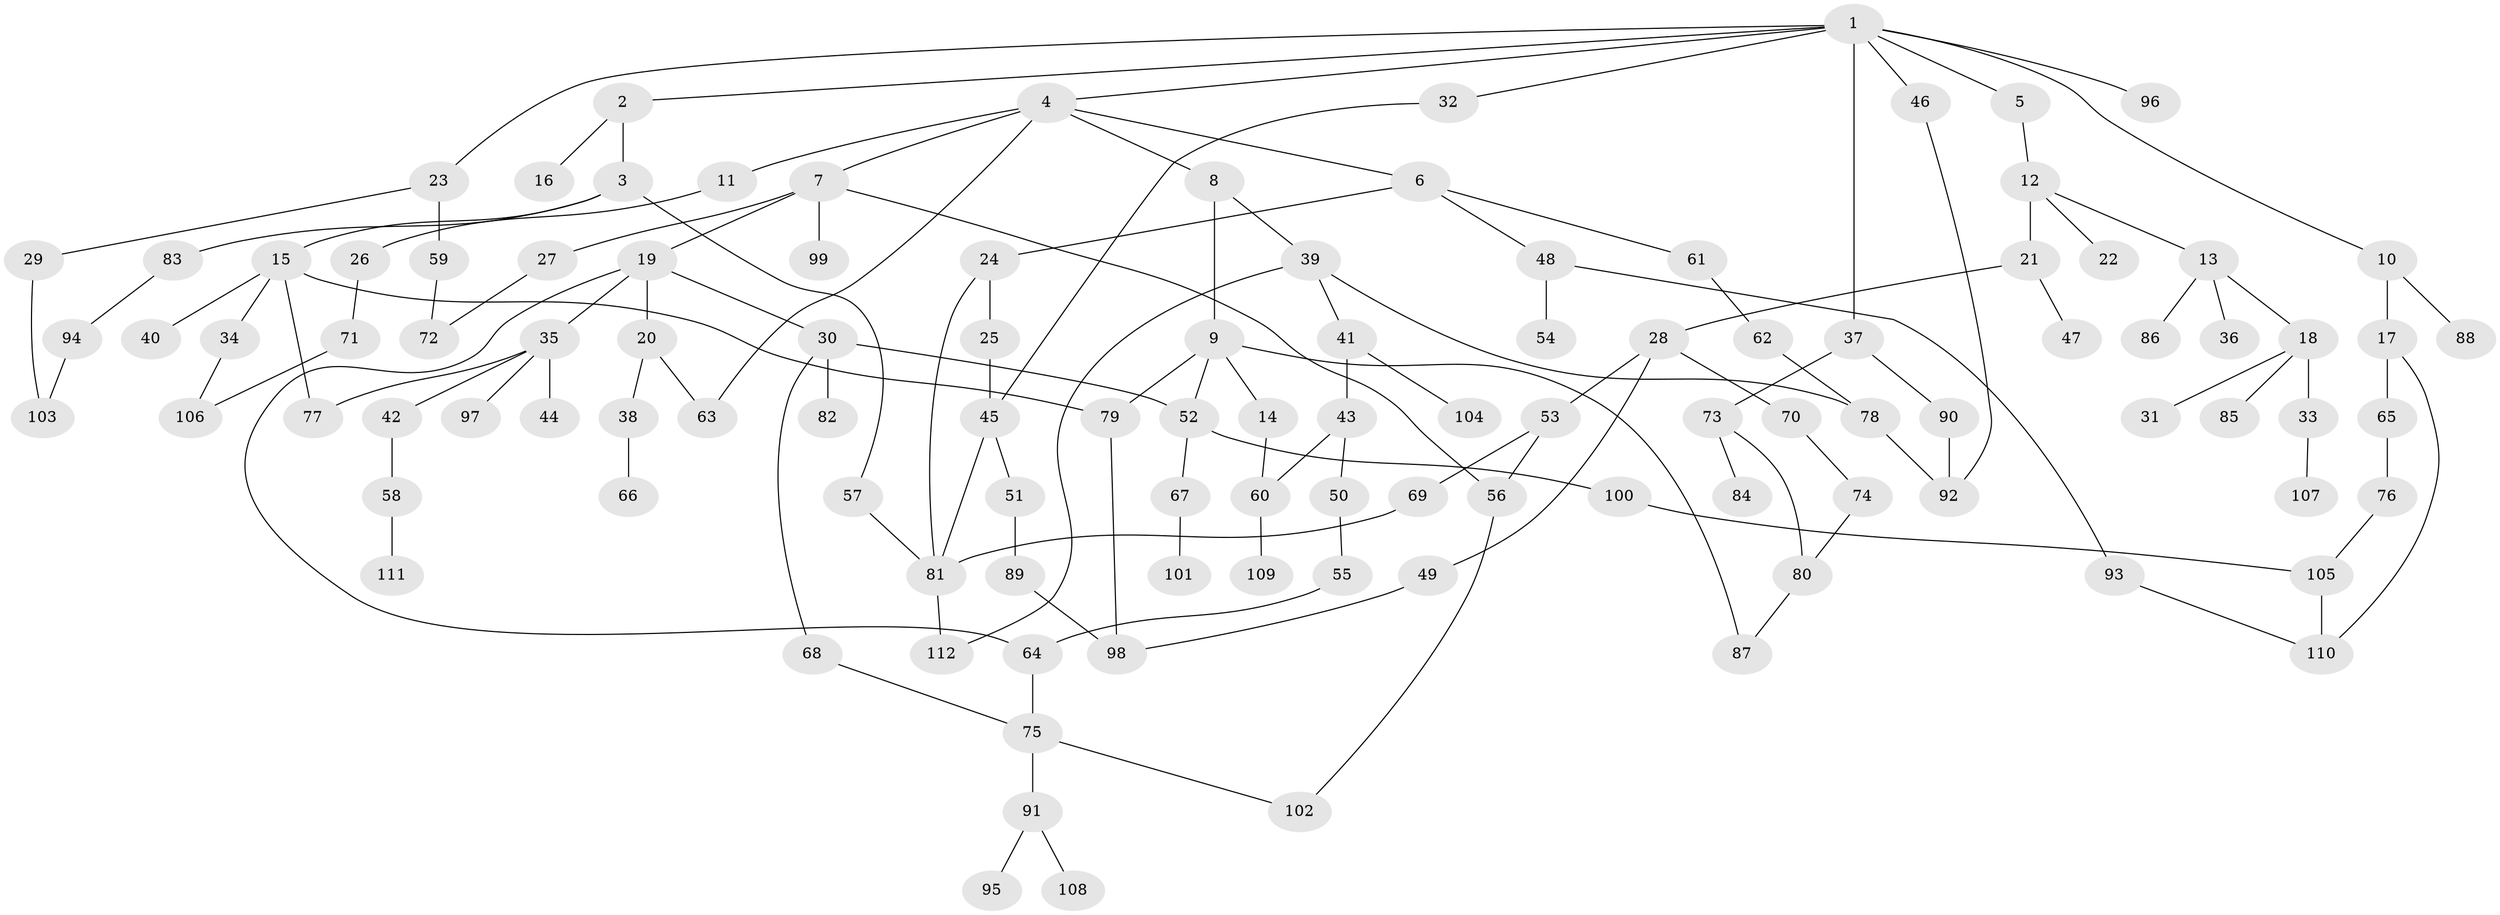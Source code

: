 // Generated by graph-tools (version 1.1) at 2025/25/03/09/25 03:25:29]
// undirected, 112 vertices, 138 edges
graph export_dot {
graph [start="1"]
  node [color=gray90,style=filled];
  1;
  2;
  3;
  4;
  5;
  6;
  7;
  8;
  9;
  10;
  11;
  12;
  13;
  14;
  15;
  16;
  17;
  18;
  19;
  20;
  21;
  22;
  23;
  24;
  25;
  26;
  27;
  28;
  29;
  30;
  31;
  32;
  33;
  34;
  35;
  36;
  37;
  38;
  39;
  40;
  41;
  42;
  43;
  44;
  45;
  46;
  47;
  48;
  49;
  50;
  51;
  52;
  53;
  54;
  55;
  56;
  57;
  58;
  59;
  60;
  61;
  62;
  63;
  64;
  65;
  66;
  67;
  68;
  69;
  70;
  71;
  72;
  73;
  74;
  75;
  76;
  77;
  78;
  79;
  80;
  81;
  82;
  83;
  84;
  85;
  86;
  87;
  88;
  89;
  90;
  91;
  92;
  93;
  94;
  95;
  96;
  97;
  98;
  99;
  100;
  101;
  102;
  103;
  104;
  105;
  106;
  107;
  108;
  109;
  110;
  111;
  112;
  1 -- 2;
  1 -- 4;
  1 -- 5;
  1 -- 10;
  1 -- 23;
  1 -- 32;
  1 -- 37;
  1 -- 46;
  1 -- 96;
  2 -- 3;
  2 -- 16;
  3 -- 15;
  3 -- 57;
  3 -- 83;
  4 -- 6;
  4 -- 7;
  4 -- 8;
  4 -- 11;
  4 -- 63;
  5 -- 12;
  6 -- 24;
  6 -- 48;
  6 -- 61;
  7 -- 19;
  7 -- 27;
  7 -- 56;
  7 -- 99;
  8 -- 9;
  8 -- 39;
  9 -- 14;
  9 -- 87;
  9 -- 52;
  9 -- 79;
  10 -- 17;
  10 -- 88;
  11 -- 26;
  12 -- 13;
  12 -- 21;
  12 -- 22;
  13 -- 18;
  13 -- 36;
  13 -- 86;
  14 -- 60;
  15 -- 34;
  15 -- 40;
  15 -- 79;
  15 -- 77;
  17 -- 65;
  17 -- 110;
  18 -- 31;
  18 -- 33;
  18 -- 85;
  19 -- 20;
  19 -- 30;
  19 -- 35;
  19 -- 64;
  20 -- 38;
  20 -- 63;
  21 -- 28;
  21 -- 47;
  23 -- 29;
  23 -- 59;
  24 -- 25;
  24 -- 81;
  25 -- 45;
  26 -- 71;
  27 -- 72;
  28 -- 49;
  28 -- 53;
  28 -- 70;
  29 -- 103;
  30 -- 52;
  30 -- 68;
  30 -- 82;
  32 -- 45;
  33 -- 107;
  34 -- 106;
  35 -- 42;
  35 -- 44;
  35 -- 77;
  35 -- 97;
  37 -- 73;
  37 -- 90;
  38 -- 66;
  39 -- 41;
  39 -- 112;
  39 -- 78;
  41 -- 43;
  41 -- 104;
  42 -- 58;
  43 -- 50;
  43 -- 60;
  45 -- 51;
  45 -- 81;
  46 -- 92;
  48 -- 54;
  48 -- 93;
  49 -- 98;
  50 -- 55;
  51 -- 89;
  52 -- 67;
  52 -- 100;
  53 -- 69;
  53 -- 56;
  55 -- 64;
  56 -- 102;
  57 -- 81;
  58 -- 111;
  59 -- 72;
  60 -- 109;
  61 -- 62;
  62 -- 78;
  64 -- 75;
  65 -- 76;
  67 -- 101;
  68 -- 75;
  69 -- 81;
  70 -- 74;
  71 -- 106;
  73 -- 80;
  73 -- 84;
  74 -- 80;
  75 -- 91;
  75 -- 102;
  76 -- 105;
  78 -- 92;
  79 -- 98;
  80 -- 87;
  81 -- 112;
  83 -- 94;
  89 -- 98;
  90 -- 92;
  91 -- 95;
  91 -- 108;
  93 -- 110;
  94 -- 103;
  100 -- 105;
  105 -- 110;
}
